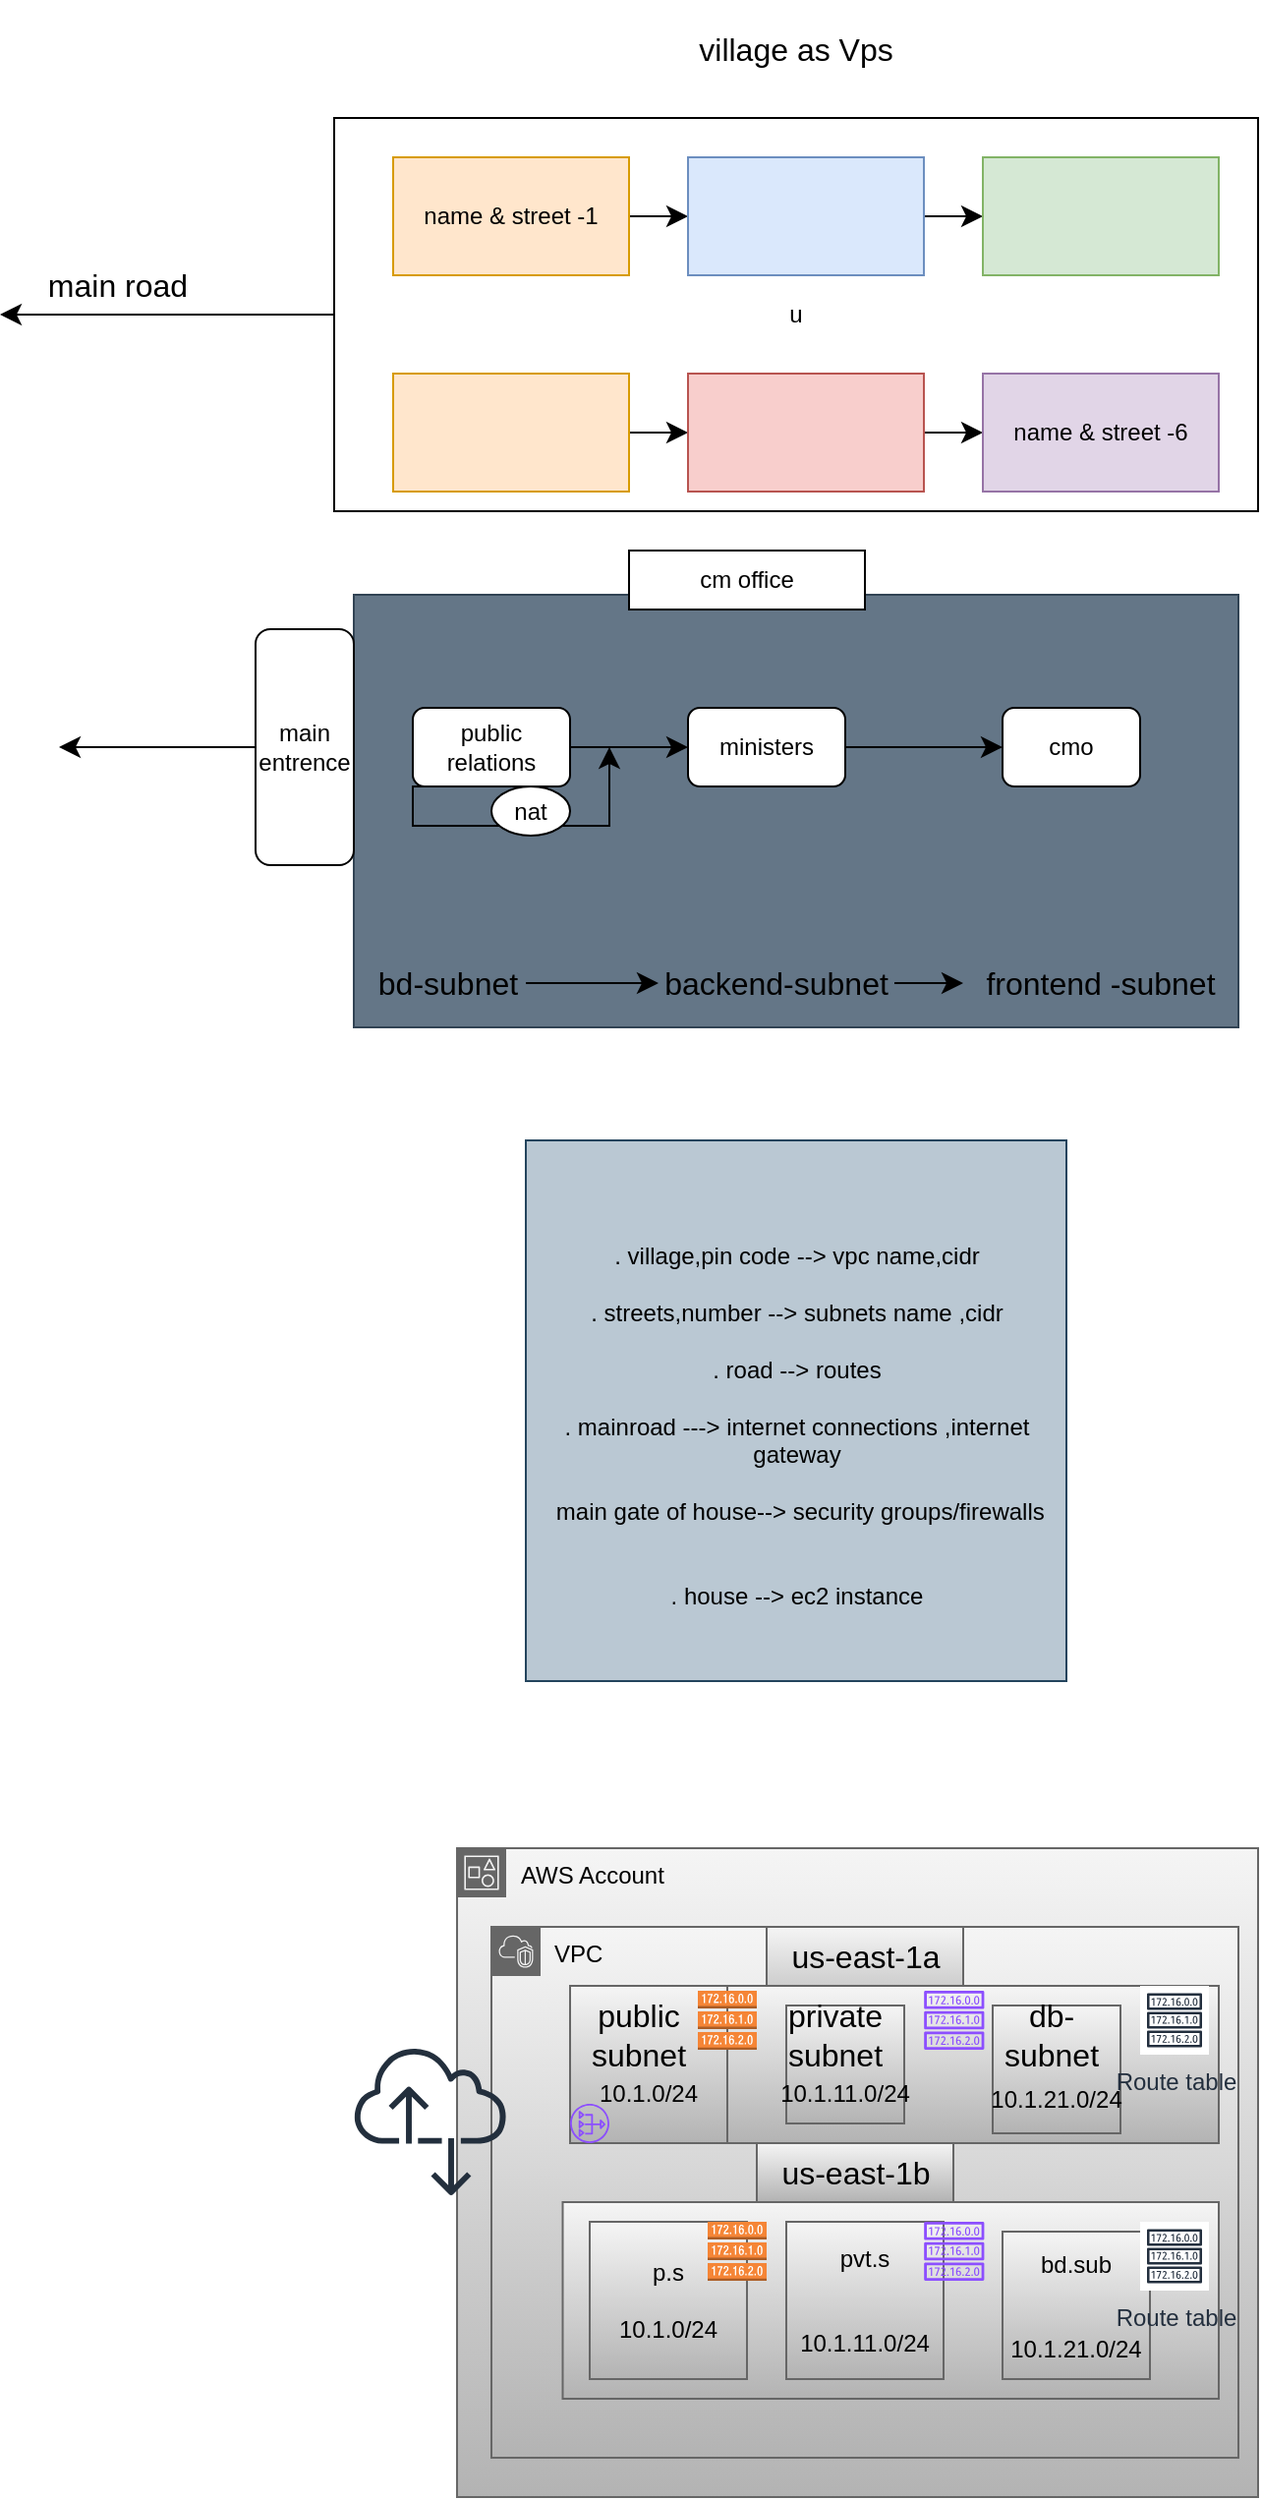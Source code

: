 <mxfile version="24.8.4">
  <diagram name="Page-1" id="mvzZ6NSyyMqOKgbDVsj_">
    <mxGraphModel dx="1474" dy="607" grid="1" gridSize="10" guides="1" tooltips="1" connect="1" arrows="0" fold="1" page="1" pageScale="1" pageWidth="850" pageHeight="1100" math="0" shadow="0">
      <root>
        <mxCell id="0" />
        <mxCell id="1" parent="0" />
        <mxCell id="NnzPZb60_fNd0hpzD29Z-30" style="edgeStyle=none;curved=1;rounded=0;orthogonalLoop=1;jettySize=auto;html=1;fontSize=12;startSize=8;endSize=8;" parent="1" source="NnzPZb60_fNd0hpzD29Z-1" edge="1">
          <mxGeometry relative="1" as="geometry">
            <mxPoint x="-110" y="210" as="targetPoint" />
          </mxGeometry>
        </mxCell>
        <mxCell id="NnzPZb60_fNd0hpzD29Z-1" value="u" style="rounded=0;whiteSpace=wrap;html=1;" parent="1" vertex="1">
          <mxGeometry x="60" y="110" width="470" height="200" as="geometry" />
        </mxCell>
        <mxCell id="NnzPZb60_fNd0hpzD29Z-16" value="" style="edgeStyle=none;curved=1;rounded=0;orthogonalLoop=1;jettySize=auto;html=1;fontSize=12;startSize=8;endSize=8;" parent="1" source="NnzPZb60_fNd0hpzD29Z-2" target="NnzPZb60_fNd0hpzD29Z-9" edge="1">
          <mxGeometry relative="1" as="geometry" />
        </mxCell>
        <mxCell id="NnzPZb60_fNd0hpzD29Z-2" value="" style="rounded=0;whiteSpace=wrap;html=1;fillColor=#ffe6cc;strokeColor=#d79b00;" parent="1" vertex="1">
          <mxGeometry x="90" y="240" width="120" height="60" as="geometry" />
        </mxCell>
        <mxCell id="NnzPZb60_fNd0hpzD29Z-14" value="" style="edgeStyle=none;curved=1;rounded=0;orthogonalLoop=1;jettySize=auto;html=1;fontSize=12;startSize=8;endSize=8;" parent="1" source="NnzPZb60_fNd0hpzD29Z-3" target="NnzPZb60_fNd0hpzD29Z-11" edge="1">
          <mxGeometry relative="1" as="geometry" />
        </mxCell>
        <mxCell id="NnzPZb60_fNd0hpzD29Z-3" value="" style="rounded=0;whiteSpace=wrap;html=1;" parent="1" vertex="1">
          <mxGeometry x="240" y="130" width="120" height="60" as="geometry" />
        </mxCell>
        <mxCell id="NnzPZb60_fNd0hpzD29Z-13" value="" style="edgeStyle=none;curved=1;rounded=0;orthogonalLoop=1;jettySize=auto;html=1;fontSize=12;startSize=8;endSize=8;" parent="1" source="NnzPZb60_fNd0hpzD29Z-8" target="NnzPZb60_fNd0hpzD29Z-3" edge="1">
          <mxGeometry relative="1" as="geometry" />
        </mxCell>
        <mxCell id="NnzPZb60_fNd0hpzD29Z-8" value="name &amp;amp; street -1" style="rounded=0;whiteSpace=wrap;html=1;fillColor=#ffe6cc;strokeColor=#d79b00;" parent="1" vertex="1">
          <mxGeometry x="90" y="130" width="120" height="60" as="geometry" />
        </mxCell>
        <mxCell id="NnzPZb60_fNd0hpzD29Z-15" value="" style="edgeStyle=none;curved=1;rounded=0;orthogonalLoop=1;jettySize=auto;html=1;fontSize=12;startSize=8;endSize=8;" parent="1" source="NnzPZb60_fNd0hpzD29Z-9" target="NnzPZb60_fNd0hpzD29Z-10" edge="1">
          <mxGeometry relative="1" as="geometry" />
        </mxCell>
        <mxCell id="NnzPZb60_fNd0hpzD29Z-9" value="" style="rounded=0;whiteSpace=wrap;html=1;fillColor=#f8cecc;strokeColor=#b85450;" parent="1" vertex="1">
          <mxGeometry x="240" y="240" width="120" height="60" as="geometry" />
        </mxCell>
        <mxCell id="NnzPZb60_fNd0hpzD29Z-10" value="name &amp;amp; street -6" style="rounded=0;whiteSpace=wrap;html=1;fillColor=#e1d5e7;strokeColor=#9673a6;" parent="1" vertex="1">
          <mxGeometry x="390" y="240" width="120" height="60" as="geometry" />
        </mxCell>
        <mxCell id="NnzPZb60_fNd0hpzD29Z-11" value="" style="rounded=0;whiteSpace=wrap;html=1;fillColor=#d5e8d4;strokeColor=#82b366;" parent="1" vertex="1">
          <mxGeometry x="390" y="130" width="120" height="60" as="geometry" />
        </mxCell>
        <mxCell id="NnzPZb60_fNd0hpzD29Z-17" value="" style="rounded=0;whiteSpace=wrap;html=1;fillColor=#647687;fontColor=#ffffff;strokeColor=#314354;" parent="1" vertex="1">
          <mxGeometry x="70" y="352.5" width="450" height="220" as="geometry" />
        </mxCell>
        <mxCell id="9qyINy1KkSHCjzg-Aph0-6" style="edgeStyle=orthogonalEdgeStyle;rounded=0;orthogonalLoop=1;jettySize=auto;html=1;entryX=0;entryY=0.5;entryDx=0;entryDy=0;fontSize=12;startSize=8;endSize=8;" edge="1" parent="1" source="9qyINy1KkSHCjzg-Aph0-13">
          <mxGeometry relative="1" as="geometry">
            <mxPoint x="100" y="450" as="sourcePoint" />
            <mxPoint x="200" y="430" as="targetPoint" />
            <Array as="points">
              <mxPoint x="100" y="450" />
              <mxPoint x="100" y="470" />
              <mxPoint x="200" y="470" />
            </Array>
          </mxGeometry>
        </mxCell>
        <mxCell id="9qyINy1KkSHCjzg-Aph0-12" value="" style="edgeStyle=elbowEdgeStyle;rounded=0;orthogonalLoop=1;jettySize=auto;html=1;fontSize=12;startSize=8;endSize=8;" edge="1" parent="1" source="NnzPZb60_fNd0hpzD29Z-18" target="NnzPZb60_fNd0hpzD29Z-19">
          <mxGeometry relative="1" as="geometry" />
        </mxCell>
        <mxCell id="NnzPZb60_fNd0hpzD29Z-18" value="public relations" style="rounded=1;whiteSpace=wrap;html=1;" parent="1" vertex="1">
          <mxGeometry x="100" y="410" width="80" height="40" as="geometry" />
        </mxCell>
        <mxCell id="9qyINy1KkSHCjzg-Aph0-8" style="edgeStyle=none;curved=1;rounded=0;orthogonalLoop=1;jettySize=auto;html=1;fontSize=12;startSize=8;endSize=8;" edge="1" parent="1" source="NnzPZb60_fNd0hpzD29Z-19" target="NnzPZb60_fNd0hpzD29Z-20">
          <mxGeometry relative="1" as="geometry" />
        </mxCell>
        <mxCell id="NnzPZb60_fNd0hpzD29Z-19" value="ministers" style="rounded=1;whiteSpace=wrap;html=1;" parent="1" vertex="1">
          <mxGeometry x="240" y="410" width="80" height="40" as="geometry" />
        </mxCell>
        <mxCell id="NnzPZb60_fNd0hpzD29Z-20" value="cmo" style="rounded=1;whiteSpace=wrap;html=1;" parent="1" vertex="1">
          <mxGeometry x="400" y="410" width="70" height="40" as="geometry" />
        </mxCell>
        <mxCell id="NnzPZb60_fNd0hpzD29Z-22" style="edgeStyle=none;curved=1;rounded=0;orthogonalLoop=1;jettySize=auto;html=1;fontSize=12;startSize=8;endSize=8;" parent="1" source="NnzPZb60_fNd0hpzD29Z-21" edge="1">
          <mxGeometry relative="1" as="geometry">
            <mxPoint x="-80" y="430" as="targetPoint" />
          </mxGeometry>
        </mxCell>
        <mxCell id="NnzPZb60_fNd0hpzD29Z-21" value="main&lt;div&gt;entrence&lt;/div&gt;" style="rounded=1;whiteSpace=wrap;html=1;" parent="1" vertex="1">
          <mxGeometry x="20" y="370" width="50" height="120" as="geometry" />
        </mxCell>
        <mxCell id="NnzPZb60_fNd0hpzD29Z-23" value="cm office" style="rounded=0;whiteSpace=wrap;html=1;" parent="1" vertex="1">
          <mxGeometry x="210" y="330" width="120" height="30" as="geometry" />
        </mxCell>
        <mxCell id="NnzPZb60_fNd0hpzD29Z-24" value="" style="rounded=0;whiteSpace=wrap;html=1;fillColor=#dae8fc;strokeColor=#6c8ebf;" parent="1" vertex="1">
          <mxGeometry x="240" y="130" width="120" height="60" as="geometry" />
        </mxCell>
        <mxCell id="NnzPZb60_fNd0hpzD29Z-26" value="&lt;div&gt;&lt;br&gt;&lt;/div&gt;&lt;div&gt;. village,pin code --&amp;gt; vpc name,cidr&lt;/div&gt;&lt;div&gt;&lt;br&gt;&lt;/div&gt;&lt;div&gt;. streets,number --&amp;gt; subnets name ,cidr&lt;/div&gt;&lt;div&gt;&lt;br&gt;&lt;/div&gt;&lt;div&gt;. road --&amp;gt; routes&lt;/div&gt;&lt;div&gt;&lt;br&gt;&lt;/div&gt;&lt;div&gt;. mainroad ---&amp;gt; internet connections ,internet gateway&lt;/div&gt;&lt;div&gt;&lt;br&gt;&lt;/div&gt;&lt;div&gt;&amp;nbsp;main gate of house--&amp;gt; security groups/firewalls&lt;/div&gt;&lt;div&gt;&lt;br&gt;&lt;/div&gt;&lt;div&gt;&lt;br&gt;&lt;/div&gt;&lt;div&gt;. house --&amp;gt; ec2 instance&lt;/div&gt;" style="whiteSpace=wrap;html=1;aspect=fixed;fillColor=#bac8d3;strokeColor=#23445d;" parent="1" vertex="1">
          <mxGeometry x="157.5" y="630" width="275" height="275" as="geometry" />
        </mxCell>
        <mxCell id="NnzPZb60_fNd0hpzD29Z-29" value="village as Vps" style="text;html=1;align=center;verticalAlign=middle;whiteSpace=wrap;rounded=0;fontSize=16;" parent="1" vertex="1">
          <mxGeometry x="230" y="50" width="130" height="50" as="geometry" />
        </mxCell>
        <mxCell id="NnzPZb60_fNd0hpzD29Z-31" value="main road" style="text;strokeColor=none;align=center;fillColor=none;html=1;verticalAlign=middle;whiteSpace=wrap;rounded=0;fontSize=16;" parent="1" vertex="1">
          <mxGeometry x="-90" y="180" width="80" height="30" as="geometry" />
        </mxCell>
        <mxCell id="NnzPZb60_fNd0hpzD29Z-32" value="frontend -subnet" style="text;html=1;align=center;verticalAlign=middle;whiteSpace=wrap;rounded=0;fontSize=16;" parent="1" vertex="1">
          <mxGeometry x="380" y="535" width="140" height="30" as="geometry" />
        </mxCell>
        <mxCell id="NnzPZb60_fNd0hpzD29Z-36" style="edgeStyle=none;curved=1;rounded=0;orthogonalLoop=1;jettySize=auto;html=1;fontSize=12;startSize=8;endSize=8;" parent="1" source="NnzPZb60_fNd0hpzD29Z-33" target="NnzPZb60_fNd0hpzD29Z-32" edge="1">
          <mxGeometry relative="1" as="geometry" />
        </mxCell>
        <mxCell id="NnzPZb60_fNd0hpzD29Z-33" value="backend-subnet" style="text;html=1;align=center;verticalAlign=middle;whiteSpace=wrap;rounded=0;fontSize=16;" parent="1" vertex="1">
          <mxGeometry x="225" y="535" width="120" height="30" as="geometry" />
        </mxCell>
        <mxCell id="NnzPZb60_fNd0hpzD29Z-35" style="edgeStyle=none;curved=1;rounded=0;orthogonalLoop=1;jettySize=auto;html=1;fontSize=12;startSize=8;endSize=8;" parent="1" source="NnzPZb60_fNd0hpzD29Z-34" target="NnzPZb60_fNd0hpzD29Z-33" edge="1">
          <mxGeometry relative="1" as="geometry" />
        </mxCell>
        <mxCell id="NnzPZb60_fNd0hpzD29Z-34" value="bd-subnet" style="text;html=1;align=center;verticalAlign=middle;whiteSpace=wrap;rounded=0;fontSize=16;" parent="1" vertex="1">
          <mxGeometry x="77.5" y="535" width="80" height="30" as="geometry" />
        </mxCell>
        <mxCell id="9qyINy1KkSHCjzg-Aph0-13" value="nat" style="ellipse;whiteSpace=wrap;html=1;" vertex="1" parent="1">
          <mxGeometry x="140" y="450" width="40" height="25" as="geometry" />
        </mxCell>
        <mxCell id="9qyINy1KkSHCjzg-Aph0-24" value="AWS Account" style="points=[[0,0],[0.25,0],[0.5,0],[0.75,0],[1,0],[1,0.25],[1,0.5],[1,0.75],[1,1],[0.75,1],[0.5,1],[0.25,1],[0,1],[0,0.75],[0,0.5],[0,0.25]];outlineConnect=0;gradientColor=#b3b3b3;html=1;whiteSpace=wrap;fontSize=12;fontStyle=0;container=1;pointerEvents=0;collapsible=0;recursiveResize=0;shape=mxgraph.aws4.group;grIcon=mxgraph.aws4.group_account;strokeColor=#666666;fillColor=#f5f5f5;verticalAlign=top;align=left;spacingLeft=30;dashed=0;" vertex="1" parent="1">
          <mxGeometry x="122.5" y="990" width="407.5" height="330" as="geometry" />
        </mxCell>
        <mxCell id="9qyINy1KkSHCjzg-Aph0-25" value="VPC" style="points=[[0,0],[0.25,0],[0.5,0],[0.75,0],[1,0],[1,0.25],[1,0.5],[1,0.75],[1,1],[0.75,1],[0.5,1],[0.25,1],[0,1],[0,0.75],[0,0.5],[0,0.25]];outlineConnect=0;gradientColor=#b3b3b3;html=1;whiteSpace=wrap;fontSize=12;fontStyle=0;container=1;pointerEvents=0;collapsible=0;recursiveResize=0;shape=mxgraph.aws4.group;grIcon=mxgraph.aws4.group_vpc2;strokeColor=#666666;fillColor=#f5f5f5;verticalAlign=top;align=left;spacingLeft=30;dashed=0;" vertex="1" parent="9qyINy1KkSHCjzg-Aph0-24">
          <mxGeometry x="17.5" y="40" width="380" height="270" as="geometry" />
        </mxCell>
        <mxCell id="9qyINy1KkSHCjzg-Aph0-27" value="" style="rounded=0;whiteSpace=wrap;html=1;fillColor=#f5f5f5;gradientColor=#b3b3b3;strokeColor=#666666;" vertex="1" parent="9qyINy1KkSHCjzg-Aph0-25">
          <mxGeometry x="40" y="30" width="300" height="80" as="geometry" />
        </mxCell>
        <mxCell id="9qyINy1KkSHCjzg-Aph0-28" value="" style="rounded=0;whiteSpace=wrap;html=1;fillColor=#f5f5f5;gradientColor=#b3b3b3;strokeColor=#666666;" vertex="1" parent="9qyINy1KkSHCjzg-Aph0-25">
          <mxGeometry x="36.25" y="140" width="333.75" height="100" as="geometry" />
        </mxCell>
        <mxCell id="9qyINy1KkSHCjzg-Aph0-33" value="" style="edgeStyle=none;curved=1;rounded=0;orthogonalLoop=1;jettySize=auto;html=1;fontSize=12;startSize=8;endSize=8;fillColor=#f5f5f5;gradientColor=#b3b3b3;strokeColor=#666666;" edge="1" parent="9qyINy1KkSHCjzg-Aph0-25" source="9qyINy1KkSHCjzg-Aph0-32" target="9qyINy1KkSHCjzg-Aph0-28">
          <mxGeometry relative="1" as="geometry" />
        </mxCell>
        <mxCell id="9qyINy1KkSHCjzg-Aph0-32" value="us-east-1b" style="text;html=1;align=center;verticalAlign=middle;resizable=0;points=[];autosize=1;strokeColor=#666666;fillColor=#f5f5f5;fontSize=16;gradientColor=#b3b3b3;" vertex="1" parent="9qyINy1KkSHCjzg-Aph0-25">
          <mxGeometry x="135" y="110" width="100" height="30" as="geometry" />
        </mxCell>
        <mxCell id="9qyINy1KkSHCjzg-Aph0-29" value="us-east-1a&lt;div&gt;&lt;br&gt;&lt;/div&gt;" style="text;html=1;align=center;verticalAlign=middle;resizable=0;points=[];autosize=1;strokeColor=#666666;fillColor=#f5f5f5;fontSize=16;gradientColor=#b3b3b3;" vertex="1" parent="9qyINy1KkSHCjzg-Aph0-25">
          <mxGeometry x="140" width="100" height="50" as="geometry" />
        </mxCell>
        <mxCell id="9qyINy1KkSHCjzg-Aph0-34" value="" style="whiteSpace=wrap;html=1;aspect=fixed;fillColor=#f5f5f5;gradientColor=#b3b3b3;strokeColor=#666666;" vertex="1" parent="9qyINy1KkSHCjzg-Aph0-25">
          <mxGeometry x="50" y="40" width="60" height="60" as="geometry" />
        </mxCell>
        <mxCell id="9qyINy1KkSHCjzg-Aph0-35" value="" style="rounded=0;whiteSpace=wrap;html=1;fillColor=#f5f5f5;gradientColor=#b3b3b3;strokeColor=#666666;" vertex="1" parent="9qyINy1KkSHCjzg-Aph0-25">
          <mxGeometry x="40" y="30" width="330" height="80" as="geometry" />
        </mxCell>
        <mxCell id="9qyINy1KkSHCjzg-Aph0-36" value="&lt;div&gt;&lt;br&gt;&lt;/div&gt;&lt;div&gt;&lt;br&gt;&lt;/div&gt;&lt;div&gt;10.1.0/24&lt;/div&gt;" style="whiteSpace=wrap;html=1;aspect=fixed;fillColor=#f5f5f5;strokeColor=#666666;gradientColor=#b3b3b3;" vertex="1" parent="9qyINy1KkSHCjzg-Aph0-25">
          <mxGeometry x="40" y="30" width="80" height="80" as="geometry" />
        </mxCell>
        <mxCell id="9qyINy1KkSHCjzg-Aph0-37" value="&lt;div&gt;&lt;br&gt;&lt;/div&gt;&lt;div&gt;&lt;div&gt;&lt;br&gt;&lt;/div&gt;&lt;div&gt;10.1.11.0/24&lt;/div&gt;&lt;/div&gt;" style="whiteSpace=wrap;html=1;aspect=fixed;fillColor=#f5f5f5;strokeColor=#666666;gradientColor=#b3b3b3;" vertex="1" parent="9qyINy1KkSHCjzg-Aph0-25">
          <mxGeometry x="150" y="40" width="60" height="60" as="geometry" />
        </mxCell>
        <mxCell id="9qyINy1KkSHCjzg-Aph0-38" value="&lt;div&gt;&lt;br&gt;&lt;/div&gt;&lt;div&gt;&lt;div&gt;&lt;br&gt;&lt;/div&gt;&lt;div&gt;10.1.21.0/24&lt;/div&gt;&lt;/div&gt;" style="whiteSpace=wrap;html=1;aspect=fixed;fillColor=#f5f5f5;strokeColor=#666666;gradientColor=#b3b3b3;" vertex="1" parent="9qyINy1KkSHCjzg-Aph0-25">
          <mxGeometry x="255" y="40" width="65" height="65" as="geometry" />
        </mxCell>
        <mxCell id="9qyINy1KkSHCjzg-Aph0-39" value="pvt.s&lt;div&gt;&lt;br&gt;&lt;/div&gt;&lt;div&gt;&lt;div&gt;&lt;br&gt;&lt;/div&gt;&lt;div&gt;10.1.11.0/24&lt;/div&gt;&lt;/div&gt;" style="whiteSpace=wrap;html=1;aspect=fixed;fillColor=#f5f5f5;strokeColor=#666666;gradientColor=#b3b3b3;" vertex="1" parent="9qyINy1KkSHCjzg-Aph0-25">
          <mxGeometry x="150" y="150" width="80" height="80" as="geometry" />
        </mxCell>
        <mxCell id="9qyINy1KkSHCjzg-Aph0-40" value="p.s&lt;br&gt;&lt;div&gt;&lt;div&gt;&lt;br&gt;&lt;/div&gt;&lt;div&gt;10.1.0/24&lt;/div&gt;&lt;/div&gt;" style="whiteSpace=wrap;html=1;aspect=fixed;fillColor=#f5f5f5;strokeColor=#666666;gradientColor=#b3b3b3;" vertex="1" parent="9qyINy1KkSHCjzg-Aph0-25">
          <mxGeometry x="50" y="150" width="80" height="80" as="geometry" />
        </mxCell>
        <mxCell id="9qyINy1KkSHCjzg-Aph0-41" value="bd.sub&lt;div&gt;&lt;br&gt;&lt;/div&gt;&lt;div&gt;&lt;div&gt;&lt;br&gt;&lt;/div&gt;&lt;div&gt;10.1.21.0/24&lt;/div&gt;&lt;/div&gt;" style="whiteSpace=wrap;html=1;aspect=fixed;fillColor=#f5f5f5;strokeColor=#666666;gradientColor=#b3b3b3;" vertex="1" parent="9qyINy1KkSHCjzg-Aph0-25">
          <mxGeometry x="260" y="155" width="75" height="75" as="geometry" />
        </mxCell>
        <mxCell id="9qyINy1KkSHCjzg-Aph0-43" value="public subnet" style="text;html=1;align=center;verticalAlign=middle;whiteSpace=wrap;rounded=0;fontSize=16;" vertex="1" parent="9qyINy1KkSHCjzg-Aph0-25">
          <mxGeometry x="50" y="40" width="50" height="30" as="geometry" />
        </mxCell>
        <mxCell id="9qyINy1KkSHCjzg-Aph0-48" value="private&lt;div&gt;subnet&lt;/div&gt;" style="text;html=1;align=center;verticalAlign=middle;whiteSpace=wrap;rounded=0;fontSize=16;" vertex="1" parent="9qyINy1KkSHCjzg-Aph0-25">
          <mxGeometry x="150" y="40" width="50" height="30" as="geometry" />
        </mxCell>
        <mxCell id="9qyINy1KkSHCjzg-Aph0-49" value="db-subnet" style="text;html=1;align=center;verticalAlign=middle;whiteSpace=wrap;rounded=0;fontSize=16;" vertex="1" parent="9qyINy1KkSHCjzg-Aph0-25">
          <mxGeometry x="260" y="40" width="50" height="30" as="geometry" />
        </mxCell>
        <mxCell id="9qyINy1KkSHCjzg-Aph0-51" value="" style="sketch=0;outlineConnect=0;fontColor=#232F3E;gradientColor=none;fillColor=#8C4FFF;strokeColor=none;dashed=0;verticalLabelPosition=bottom;verticalAlign=top;align=center;html=1;fontSize=12;fontStyle=0;aspect=fixed;pointerEvents=1;shape=mxgraph.aws4.nat_gateway;" vertex="1" parent="9qyINy1KkSHCjzg-Aph0-25">
          <mxGeometry x="40" y="90" width="20" height="20" as="geometry" />
        </mxCell>
        <mxCell id="9qyINy1KkSHCjzg-Aph0-53" value="" style="outlineConnect=0;dashed=0;verticalLabelPosition=bottom;verticalAlign=top;align=center;html=1;shape=mxgraph.aws3.route_table;fillColor=#F58536;gradientColor=none;" vertex="1" parent="9qyINy1KkSHCjzg-Aph0-25">
          <mxGeometry x="105" y="32.5" width="30" height="30" as="geometry" />
        </mxCell>
        <mxCell id="9qyINy1KkSHCjzg-Aph0-54" value="Route table" style="sketch=0;outlineConnect=0;fontColor=#232F3E;gradientColor=none;strokeColor=#232F3E;fillColor=#ffffff;dashed=0;verticalLabelPosition=bottom;verticalAlign=top;align=center;html=1;fontSize=12;fontStyle=0;aspect=fixed;shape=mxgraph.aws4.resourceIcon;resIcon=mxgraph.aws4.route_table;" vertex="1" parent="9qyINy1KkSHCjzg-Aph0-25">
          <mxGeometry x="330" y="30" width="35" height="35" as="geometry" />
        </mxCell>
        <mxCell id="9qyINy1KkSHCjzg-Aph0-55" value="" style="sketch=0;outlineConnect=0;fontColor=#232F3E;gradientColor=none;fillColor=#8C4FFF;strokeColor=none;dashed=0;verticalLabelPosition=bottom;verticalAlign=top;align=center;html=1;fontSize=12;fontStyle=0;aspect=fixed;pointerEvents=1;shape=mxgraph.aws4.route_table;" vertex="1" parent="9qyINy1KkSHCjzg-Aph0-25">
          <mxGeometry x="220.0" y="150" width="30.79" height="30" as="geometry" />
        </mxCell>
        <mxCell id="9qyINy1KkSHCjzg-Aph0-56" value="Route table" style="sketch=0;outlineConnect=0;fontColor=#232F3E;gradientColor=none;strokeColor=#232F3E;fillColor=#ffffff;dashed=0;verticalLabelPosition=bottom;verticalAlign=top;align=center;html=1;fontSize=12;fontStyle=0;aspect=fixed;shape=mxgraph.aws4.resourceIcon;resIcon=mxgraph.aws4.route_table;" vertex="1" parent="9qyINy1KkSHCjzg-Aph0-25">
          <mxGeometry x="330" y="150" width="35" height="35" as="geometry" />
        </mxCell>
        <mxCell id="9qyINy1KkSHCjzg-Aph0-57" value="" style="outlineConnect=0;dashed=0;verticalLabelPosition=bottom;verticalAlign=top;align=center;html=1;shape=mxgraph.aws3.route_table;fillColor=#F58536;gradientColor=none;" vertex="1" parent="9qyINy1KkSHCjzg-Aph0-25">
          <mxGeometry x="110" y="150" width="30" height="30" as="geometry" />
        </mxCell>
        <mxCell id="9qyINy1KkSHCjzg-Aph0-58" value="" style="sketch=0;outlineConnect=0;fontColor=#232F3E;gradientColor=none;fillColor=#8C4FFF;strokeColor=none;dashed=0;verticalLabelPosition=bottom;verticalAlign=top;align=center;html=1;fontSize=12;fontStyle=0;aspect=fixed;pointerEvents=1;shape=mxgraph.aws4.route_table;" vertex="1" parent="9qyINy1KkSHCjzg-Aph0-25">
          <mxGeometry x="220" y="32.5" width="30.79" height="30" as="geometry" />
        </mxCell>
        <mxCell id="9qyINy1KkSHCjzg-Aph0-52" value="" style="sketch=0;outlineConnect=0;fontColor=#232F3E;gradientColor=none;fillColor=#232F3D;strokeColor=none;dashed=0;verticalLabelPosition=bottom;verticalAlign=top;align=center;html=1;fontSize=12;fontStyle=0;aspect=fixed;pointerEvents=1;shape=mxgraph.aws4.internet_alt2;" vertex="1" parent="1">
          <mxGeometry x="70" y="1090" width="78" height="78" as="geometry" />
        </mxCell>
      </root>
    </mxGraphModel>
  </diagram>
</mxfile>
